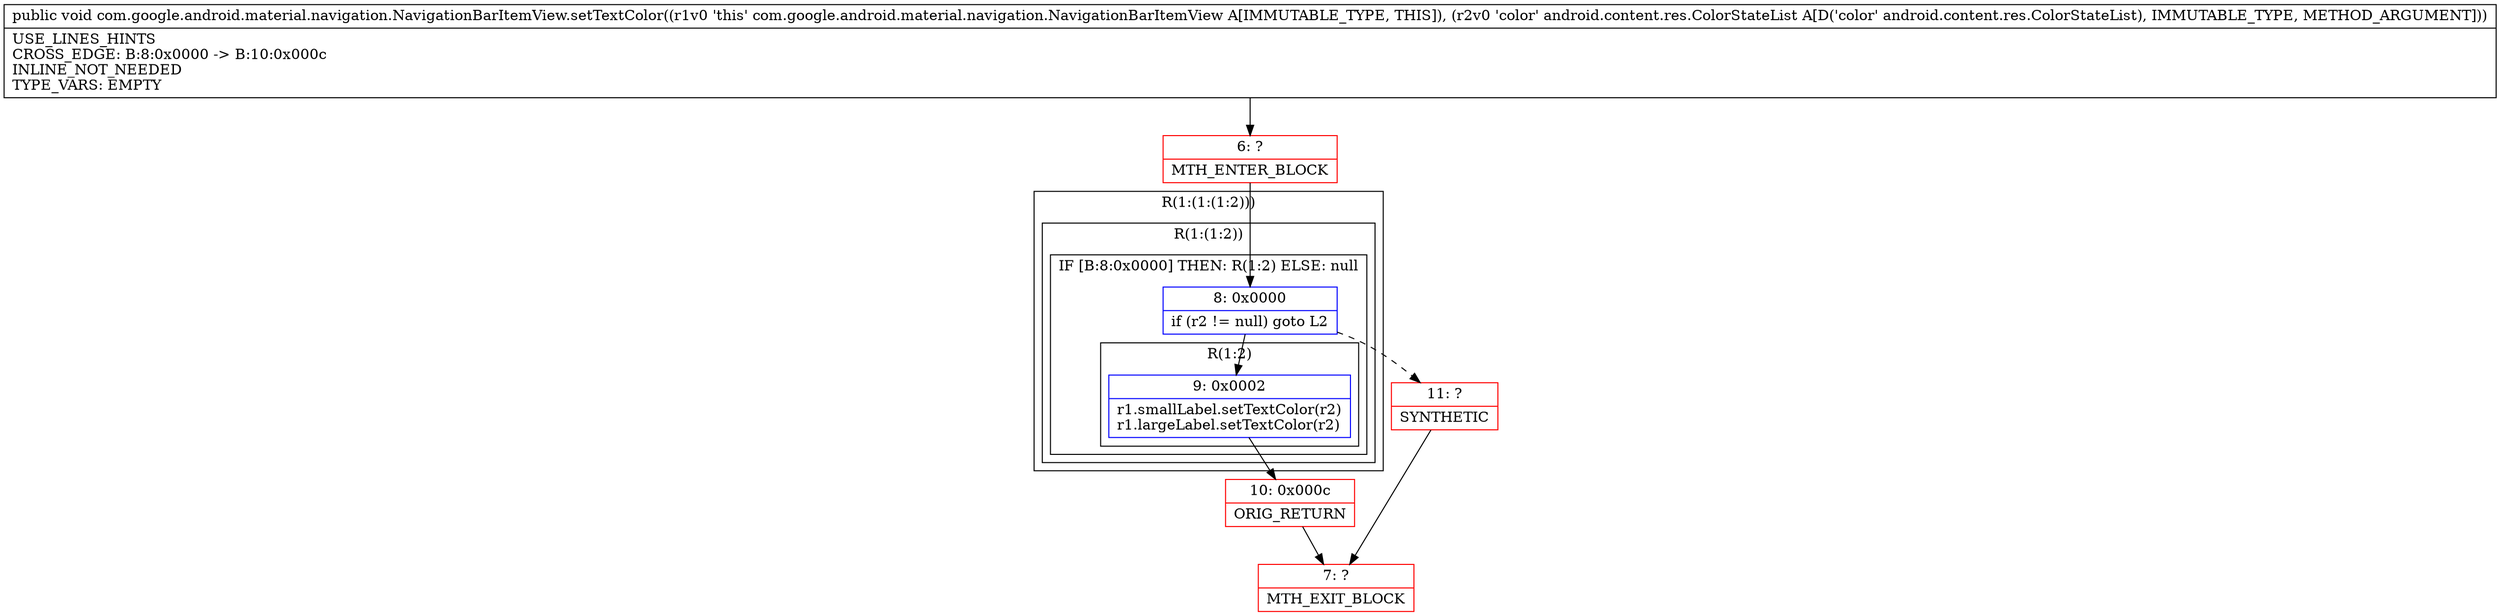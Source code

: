digraph "CFG forcom.google.android.material.navigation.NavigationBarItemView.setTextColor(Landroid\/content\/res\/ColorStateList;)V" {
subgraph cluster_Region_1928329622 {
label = "R(1:(1:(1:2)))";
node [shape=record,color=blue];
subgraph cluster_Region_680350356 {
label = "R(1:(1:2))";
node [shape=record,color=blue];
subgraph cluster_IfRegion_315470584 {
label = "IF [B:8:0x0000] THEN: R(1:2) ELSE: null";
node [shape=record,color=blue];
Node_8 [shape=record,label="{8\:\ 0x0000|if (r2 != null) goto L2\l}"];
subgraph cluster_Region_92467136 {
label = "R(1:2)";
node [shape=record,color=blue];
Node_9 [shape=record,label="{9\:\ 0x0002|r1.smallLabel.setTextColor(r2)\lr1.largeLabel.setTextColor(r2)\l}"];
}
}
}
}
Node_6 [shape=record,color=red,label="{6\:\ ?|MTH_ENTER_BLOCK\l}"];
Node_10 [shape=record,color=red,label="{10\:\ 0x000c|ORIG_RETURN\l}"];
Node_7 [shape=record,color=red,label="{7\:\ ?|MTH_EXIT_BLOCK\l}"];
Node_11 [shape=record,color=red,label="{11\:\ ?|SYNTHETIC\l}"];
MethodNode[shape=record,label="{public void com.google.android.material.navigation.NavigationBarItemView.setTextColor((r1v0 'this' com.google.android.material.navigation.NavigationBarItemView A[IMMUTABLE_TYPE, THIS]), (r2v0 'color' android.content.res.ColorStateList A[D('color' android.content.res.ColorStateList), IMMUTABLE_TYPE, METHOD_ARGUMENT]))  | USE_LINES_HINTS\lCROSS_EDGE: B:8:0x0000 \-\> B:10:0x000c\lINLINE_NOT_NEEDED\lTYPE_VARS: EMPTY\l}"];
MethodNode -> Node_6;Node_8 -> Node_9;
Node_8 -> Node_11[style=dashed];
Node_9 -> Node_10;
Node_6 -> Node_8;
Node_10 -> Node_7;
Node_11 -> Node_7;
}

